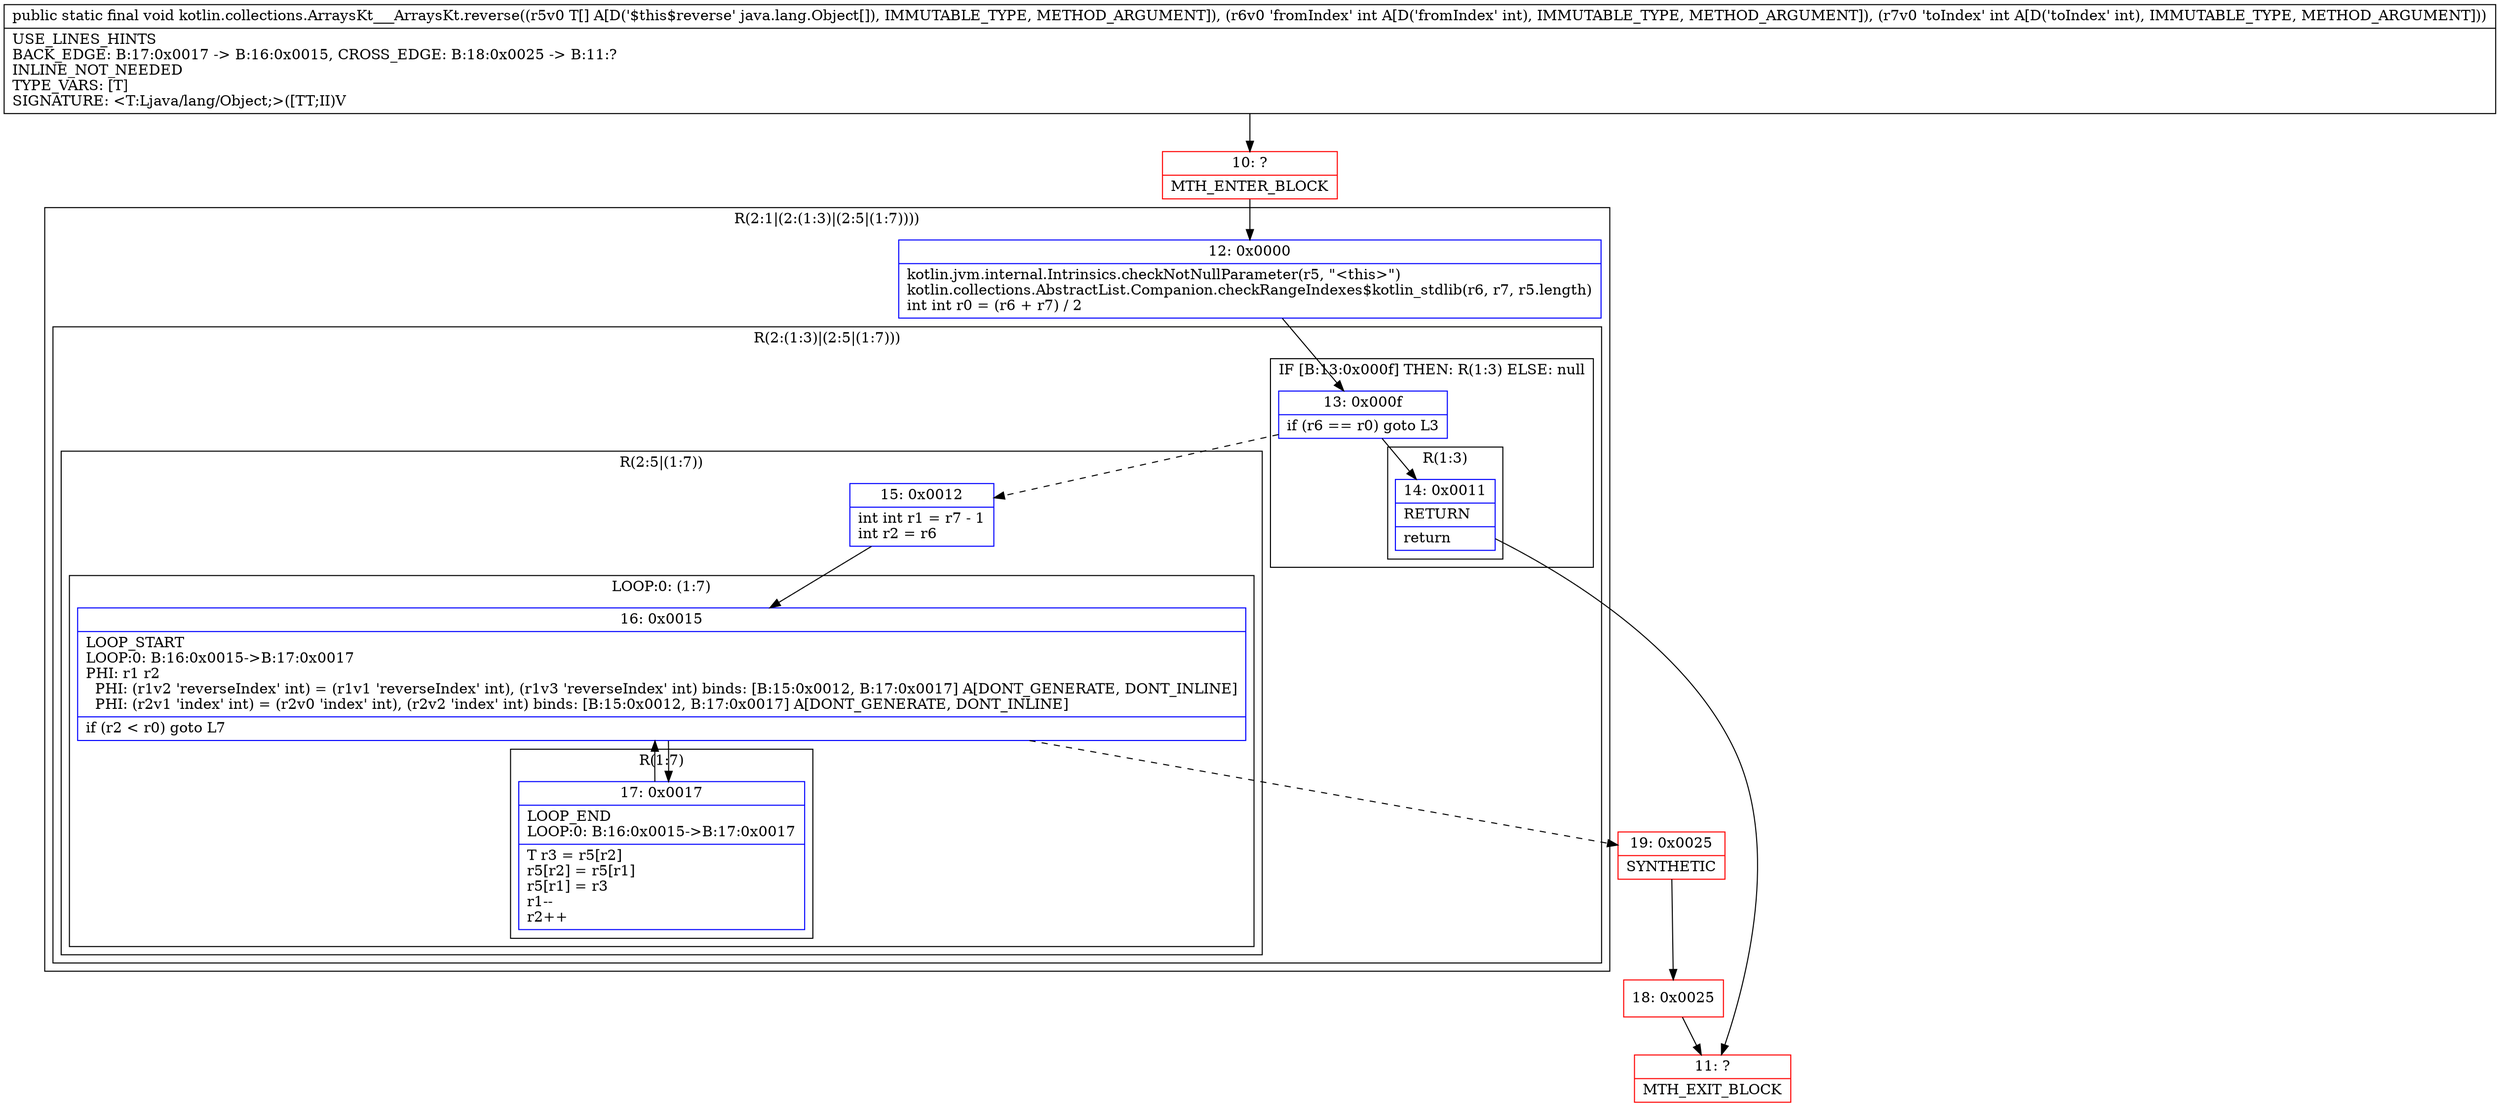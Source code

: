digraph "CFG forkotlin.collections.ArraysKt___ArraysKt.reverse([Ljava\/lang\/Object;II)V" {
subgraph cluster_Region_766083614 {
label = "R(2:1|(2:(1:3)|(2:5|(1:7))))";
node [shape=record,color=blue];
Node_12 [shape=record,label="{12\:\ 0x0000|kotlin.jvm.internal.Intrinsics.checkNotNullParameter(r5, \"\<this\>\")\lkotlin.collections.AbstractList.Companion.checkRangeIndexes$kotlin_stdlib(r6, r7, r5.length)\lint int r0 = (r6 + r7) \/ 2\l}"];
subgraph cluster_Region_1313251481 {
label = "R(2:(1:3)|(2:5|(1:7)))";
node [shape=record,color=blue];
subgraph cluster_IfRegion_138915327 {
label = "IF [B:13:0x000f] THEN: R(1:3) ELSE: null";
node [shape=record,color=blue];
Node_13 [shape=record,label="{13\:\ 0x000f|if (r6 == r0) goto L3\l}"];
subgraph cluster_Region_1548706034 {
label = "R(1:3)";
node [shape=record,color=blue];
Node_14 [shape=record,label="{14\:\ 0x0011|RETURN\l|return\l}"];
}
}
subgraph cluster_Region_1496509985 {
label = "R(2:5|(1:7))";
node [shape=record,color=blue];
Node_15 [shape=record,label="{15\:\ 0x0012|int int r1 = r7 \- 1\lint r2 = r6\l}"];
subgraph cluster_LoopRegion_1691676362 {
label = "LOOP:0: (1:7)";
node [shape=record,color=blue];
Node_16 [shape=record,label="{16\:\ 0x0015|LOOP_START\lLOOP:0: B:16:0x0015\-\>B:17:0x0017\lPHI: r1 r2 \l  PHI: (r1v2 'reverseIndex' int) = (r1v1 'reverseIndex' int), (r1v3 'reverseIndex' int) binds: [B:15:0x0012, B:17:0x0017] A[DONT_GENERATE, DONT_INLINE]\l  PHI: (r2v1 'index' int) = (r2v0 'index' int), (r2v2 'index' int) binds: [B:15:0x0012, B:17:0x0017] A[DONT_GENERATE, DONT_INLINE]\l|if (r2 \< r0) goto L7\l}"];
subgraph cluster_Region_946482795 {
label = "R(1:7)";
node [shape=record,color=blue];
Node_17 [shape=record,label="{17\:\ 0x0017|LOOP_END\lLOOP:0: B:16:0x0015\-\>B:17:0x0017\l|T r3 = r5[r2]\lr5[r2] = r5[r1]\lr5[r1] = r3\lr1\-\-\lr2++\l}"];
}
}
}
}
}
Node_10 [shape=record,color=red,label="{10\:\ ?|MTH_ENTER_BLOCK\l}"];
Node_11 [shape=record,color=red,label="{11\:\ ?|MTH_EXIT_BLOCK\l}"];
Node_19 [shape=record,color=red,label="{19\:\ 0x0025|SYNTHETIC\l}"];
Node_18 [shape=record,color=red,label="{18\:\ 0x0025}"];
MethodNode[shape=record,label="{public static final void kotlin.collections.ArraysKt___ArraysKt.reverse((r5v0 T[] A[D('$this$reverse' java.lang.Object[]), IMMUTABLE_TYPE, METHOD_ARGUMENT]), (r6v0 'fromIndex' int A[D('fromIndex' int), IMMUTABLE_TYPE, METHOD_ARGUMENT]), (r7v0 'toIndex' int A[D('toIndex' int), IMMUTABLE_TYPE, METHOD_ARGUMENT]))  | USE_LINES_HINTS\lBACK_EDGE: B:17:0x0017 \-\> B:16:0x0015, CROSS_EDGE: B:18:0x0025 \-\> B:11:?\lINLINE_NOT_NEEDED\lTYPE_VARS: [T]\lSIGNATURE: \<T:Ljava\/lang\/Object;\>([TT;II)V\l}"];
MethodNode -> Node_10;Node_12 -> Node_13;
Node_13 -> Node_14;
Node_13 -> Node_15[style=dashed];
Node_14 -> Node_11;
Node_15 -> Node_16;
Node_16 -> Node_17;
Node_16 -> Node_19[style=dashed];
Node_17 -> Node_16;
Node_10 -> Node_12;
Node_19 -> Node_18;
Node_18 -> Node_11;
}

